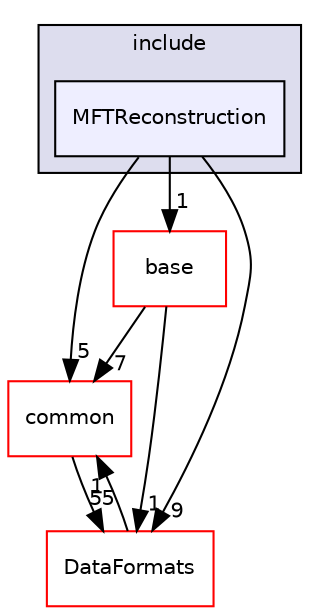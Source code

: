 digraph "/home/travis/build/AliceO2Group/AliceO2/Detectors/ITSMFT/MFT/reconstruction/include/MFTReconstruction" {
  bgcolor=transparent;
  compound=true
  node [ fontsize="10", fontname="Helvetica"];
  edge [ labelfontsize="10", labelfontname="Helvetica"];
  subgraph clusterdir_a5377c1b7cc3cb8f35997e73e566fda2 {
    graph [ bgcolor="#ddddee", pencolor="black", label="include" fontname="Helvetica", fontsize="10", URL="dir_a5377c1b7cc3cb8f35997e73e566fda2.html"]
  dir_79d778f00f7bcfb47baf52dadbc11277 [shape=box, label="MFTReconstruction", style="filled", fillcolor="#eeeeff", pencolor="black", URL="dir_79d778f00f7bcfb47baf52dadbc11277.html"];
  }
  dir_85bf31a2e8d306e7598ffcb73f8df6bf [shape=box label="common" color="red" URL="dir_85bf31a2e8d306e7598ffcb73f8df6bf.html"];
  dir_7e732ae97f4f941436b6909b27d4da36 [shape=box label="base" color="red" URL="dir_7e732ae97f4f941436b6909b27d4da36.html"];
  dir_2171f7ec022c5423887b07c69b2f5b48 [shape=box label="DataFormats" color="red" URL="dir_2171f7ec022c5423887b07c69b2f5b48.html"];
  dir_79d778f00f7bcfb47baf52dadbc11277->dir_85bf31a2e8d306e7598ffcb73f8df6bf [headlabel="5", labeldistance=1.5 headhref="dir_000486_000061.html"];
  dir_79d778f00f7bcfb47baf52dadbc11277->dir_7e732ae97f4f941436b6909b27d4da36 [headlabel="1", labeldistance=1.5 headhref="dir_000486_000169.html"];
  dir_79d778f00f7bcfb47baf52dadbc11277->dir_2171f7ec022c5423887b07c69b2f5b48 [headlabel="9", labeldistance=1.5 headhref="dir_000486_000076.html"];
  dir_85bf31a2e8d306e7598ffcb73f8df6bf->dir_2171f7ec022c5423887b07c69b2f5b48 [headlabel="55", labeldistance=1.5 headhref="dir_000061_000076.html"];
  dir_7e732ae97f4f941436b6909b27d4da36->dir_85bf31a2e8d306e7598ffcb73f8df6bf [headlabel="7", labeldistance=1.5 headhref="dir_000169_000061.html"];
  dir_7e732ae97f4f941436b6909b27d4da36->dir_2171f7ec022c5423887b07c69b2f5b48 [headlabel="1", labeldistance=1.5 headhref="dir_000169_000076.html"];
  dir_2171f7ec022c5423887b07c69b2f5b48->dir_85bf31a2e8d306e7598ffcb73f8df6bf [headlabel="1", labeldistance=1.5 headhref="dir_000076_000061.html"];
}
